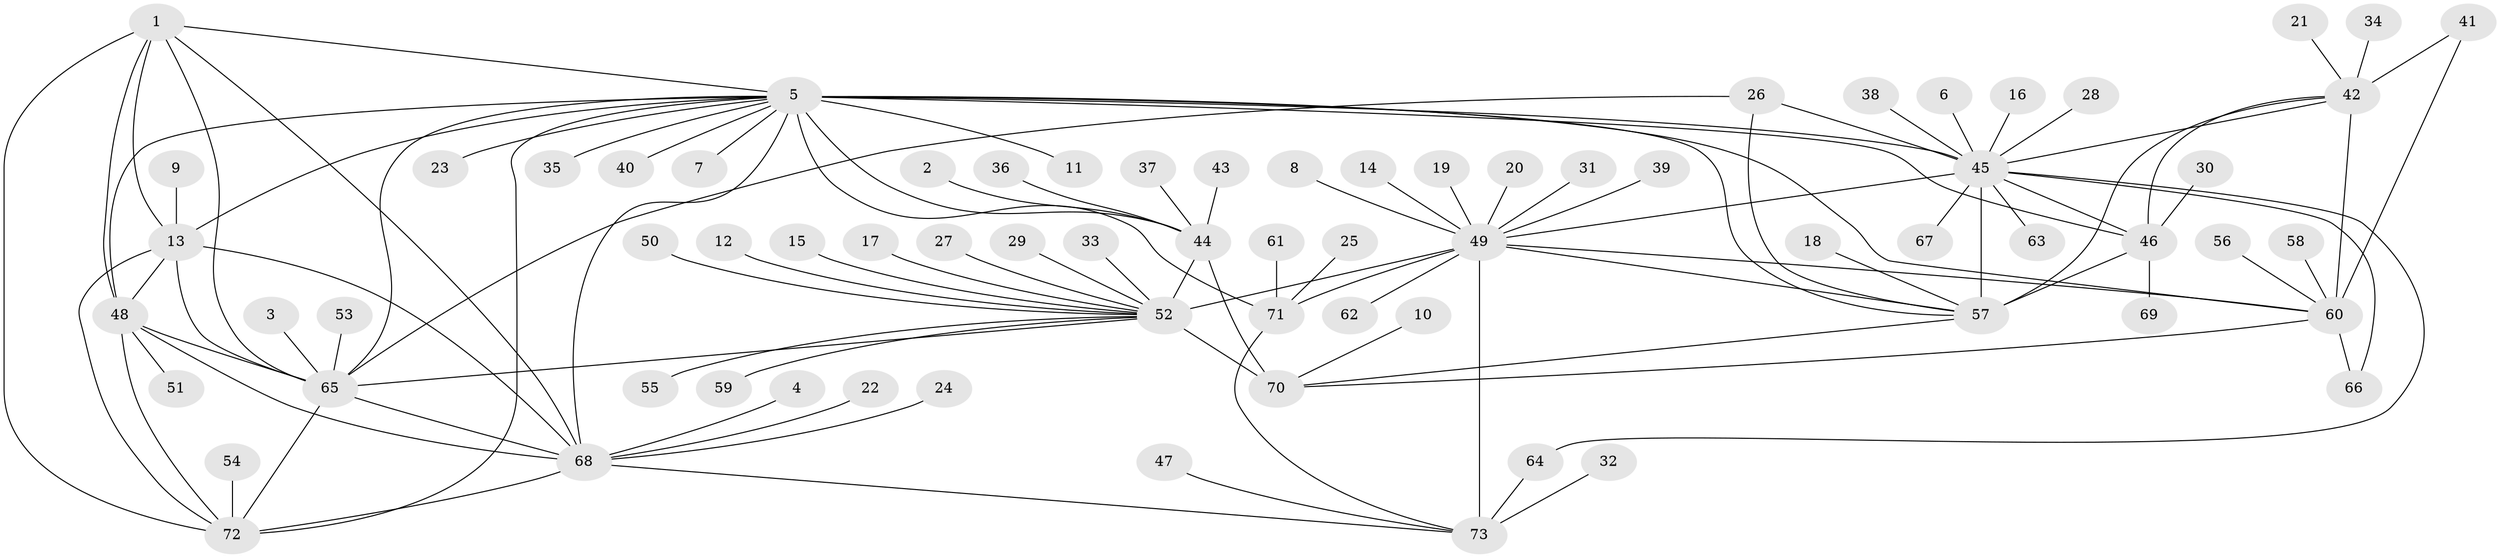 // original degree distribution, {12: 0.04827586206896552, 9: 0.04827586206896552, 6: 0.013793103448275862, 13: 0.013793103448275862, 8: 0.034482758620689655, 14: 0.006896551724137931, 7: 0.034482758620689655, 10: 0.020689655172413793, 15: 0.006896551724137931, 11: 0.013793103448275862, 1: 0.6068965517241379, 2: 0.14482758620689656, 3: 0.006896551724137931}
// Generated by graph-tools (version 1.1) at 2025/50/03/09/25 03:50:42]
// undirected, 73 vertices, 108 edges
graph export_dot {
graph [start="1"]
  node [color=gray90,style=filled];
  1;
  2;
  3;
  4;
  5;
  6;
  7;
  8;
  9;
  10;
  11;
  12;
  13;
  14;
  15;
  16;
  17;
  18;
  19;
  20;
  21;
  22;
  23;
  24;
  25;
  26;
  27;
  28;
  29;
  30;
  31;
  32;
  33;
  34;
  35;
  36;
  37;
  38;
  39;
  40;
  41;
  42;
  43;
  44;
  45;
  46;
  47;
  48;
  49;
  50;
  51;
  52;
  53;
  54;
  55;
  56;
  57;
  58;
  59;
  60;
  61;
  62;
  63;
  64;
  65;
  66;
  67;
  68;
  69;
  70;
  71;
  72;
  73;
  1 -- 5 [weight=1.0];
  1 -- 13 [weight=1.0];
  1 -- 48 [weight=1.0];
  1 -- 65 [weight=1.0];
  1 -- 68 [weight=1.0];
  1 -- 72 [weight=1.0];
  2 -- 44 [weight=1.0];
  3 -- 65 [weight=1.0];
  4 -- 68 [weight=1.0];
  5 -- 7 [weight=1.0];
  5 -- 11 [weight=1.0];
  5 -- 13 [weight=1.0];
  5 -- 23 [weight=1.0];
  5 -- 35 [weight=1.0];
  5 -- 40 [weight=1.0];
  5 -- 44 [weight=1.0];
  5 -- 45 [weight=2.0];
  5 -- 46 [weight=2.0];
  5 -- 48 [weight=1.0];
  5 -- 57 [weight=3.0];
  5 -- 60 [weight=1.0];
  5 -- 65 [weight=1.0];
  5 -- 68 [weight=1.0];
  5 -- 71 [weight=1.0];
  5 -- 72 [weight=1.0];
  6 -- 45 [weight=1.0];
  8 -- 49 [weight=1.0];
  9 -- 13 [weight=1.0];
  10 -- 70 [weight=1.0];
  12 -- 52 [weight=1.0];
  13 -- 48 [weight=1.0];
  13 -- 65 [weight=1.0];
  13 -- 68 [weight=1.0];
  13 -- 72 [weight=1.0];
  14 -- 49 [weight=1.0];
  15 -- 52 [weight=1.0];
  16 -- 45 [weight=1.0];
  17 -- 52 [weight=1.0];
  18 -- 57 [weight=1.0];
  19 -- 49 [weight=1.0];
  20 -- 49 [weight=1.0];
  21 -- 42 [weight=1.0];
  22 -- 68 [weight=1.0];
  24 -- 68 [weight=1.0];
  25 -- 71 [weight=1.0];
  26 -- 45 [weight=1.0];
  26 -- 57 [weight=1.0];
  26 -- 65 [weight=1.0];
  27 -- 52 [weight=1.0];
  28 -- 45 [weight=1.0];
  29 -- 52 [weight=1.0];
  30 -- 46 [weight=1.0];
  31 -- 49 [weight=1.0];
  32 -- 73 [weight=1.0];
  33 -- 52 [weight=1.0];
  34 -- 42 [weight=1.0];
  36 -- 44 [weight=1.0];
  37 -- 44 [weight=1.0];
  38 -- 45 [weight=1.0];
  39 -- 49 [weight=1.0];
  41 -- 42 [weight=2.0];
  41 -- 60 [weight=4.0];
  42 -- 45 [weight=1.0];
  42 -- 46 [weight=1.0];
  42 -- 57 [weight=1.0];
  42 -- 60 [weight=8.0];
  43 -- 44 [weight=1.0];
  44 -- 52 [weight=5.0];
  44 -- 70 [weight=1.0];
  45 -- 46 [weight=2.0];
  45 -- 49 [weight=2.0];
  45 -- 57 [weight=6.0];
  45 -- 63 [weight=1.0];
  45 -- 64 [weight=1.0];
  45 -- 66 [weight=1.0];
  45 -- 67 [weight=1.0];
  46 -- 57 [weight=3.0];
  46 -- 69 [weight=1.0];
  47 -- 73 [weight=1.0];
  48 -- 51 [weight=1.0];
  48 -- 65 [weight=1.0];
  48 -- 68 [weight=1.0];
  48 -- 72 [weight=1.0];
  49 -- 52 [weight=1.0];
  49 -- 57 [weight=1.0];
  49 -- 60 [weight=1.0];
  49 -- 62 [weight=1.0];
  49 -- 71 [weight=5.0];
  49 -- 73 [weight=5.0];
  50 -- 52 [weight=1.0];
  52 -- 55 [weight=1.0];
  52 -- 59 [weight=1.0];
  52 -- 65 [weight=1.0];
  52 -- 70 [weight=5.0];
  53 -- 65 [weight=1.0];
  54 -- 72 [weight=1.0];
  56 -- 60 [weight=1.0];
  57 -- 70 [weight=1.0];
  58 -- 60 [weight=1.0];
  60 -- 66 [weight=1.0];
  60 -- 70 [weight=1.0];
  61 -- 71 [weight=1.0];
  64 -- 73 [weight=1.0];
  65 -- 68 [weight=1.0];
  65 -- 72 [weight=1.0];
  68 -- 72 [weight=1.0];
  68 -- 73 [weight=1.0];
  71 -- 73 [weight=1.0];
}
